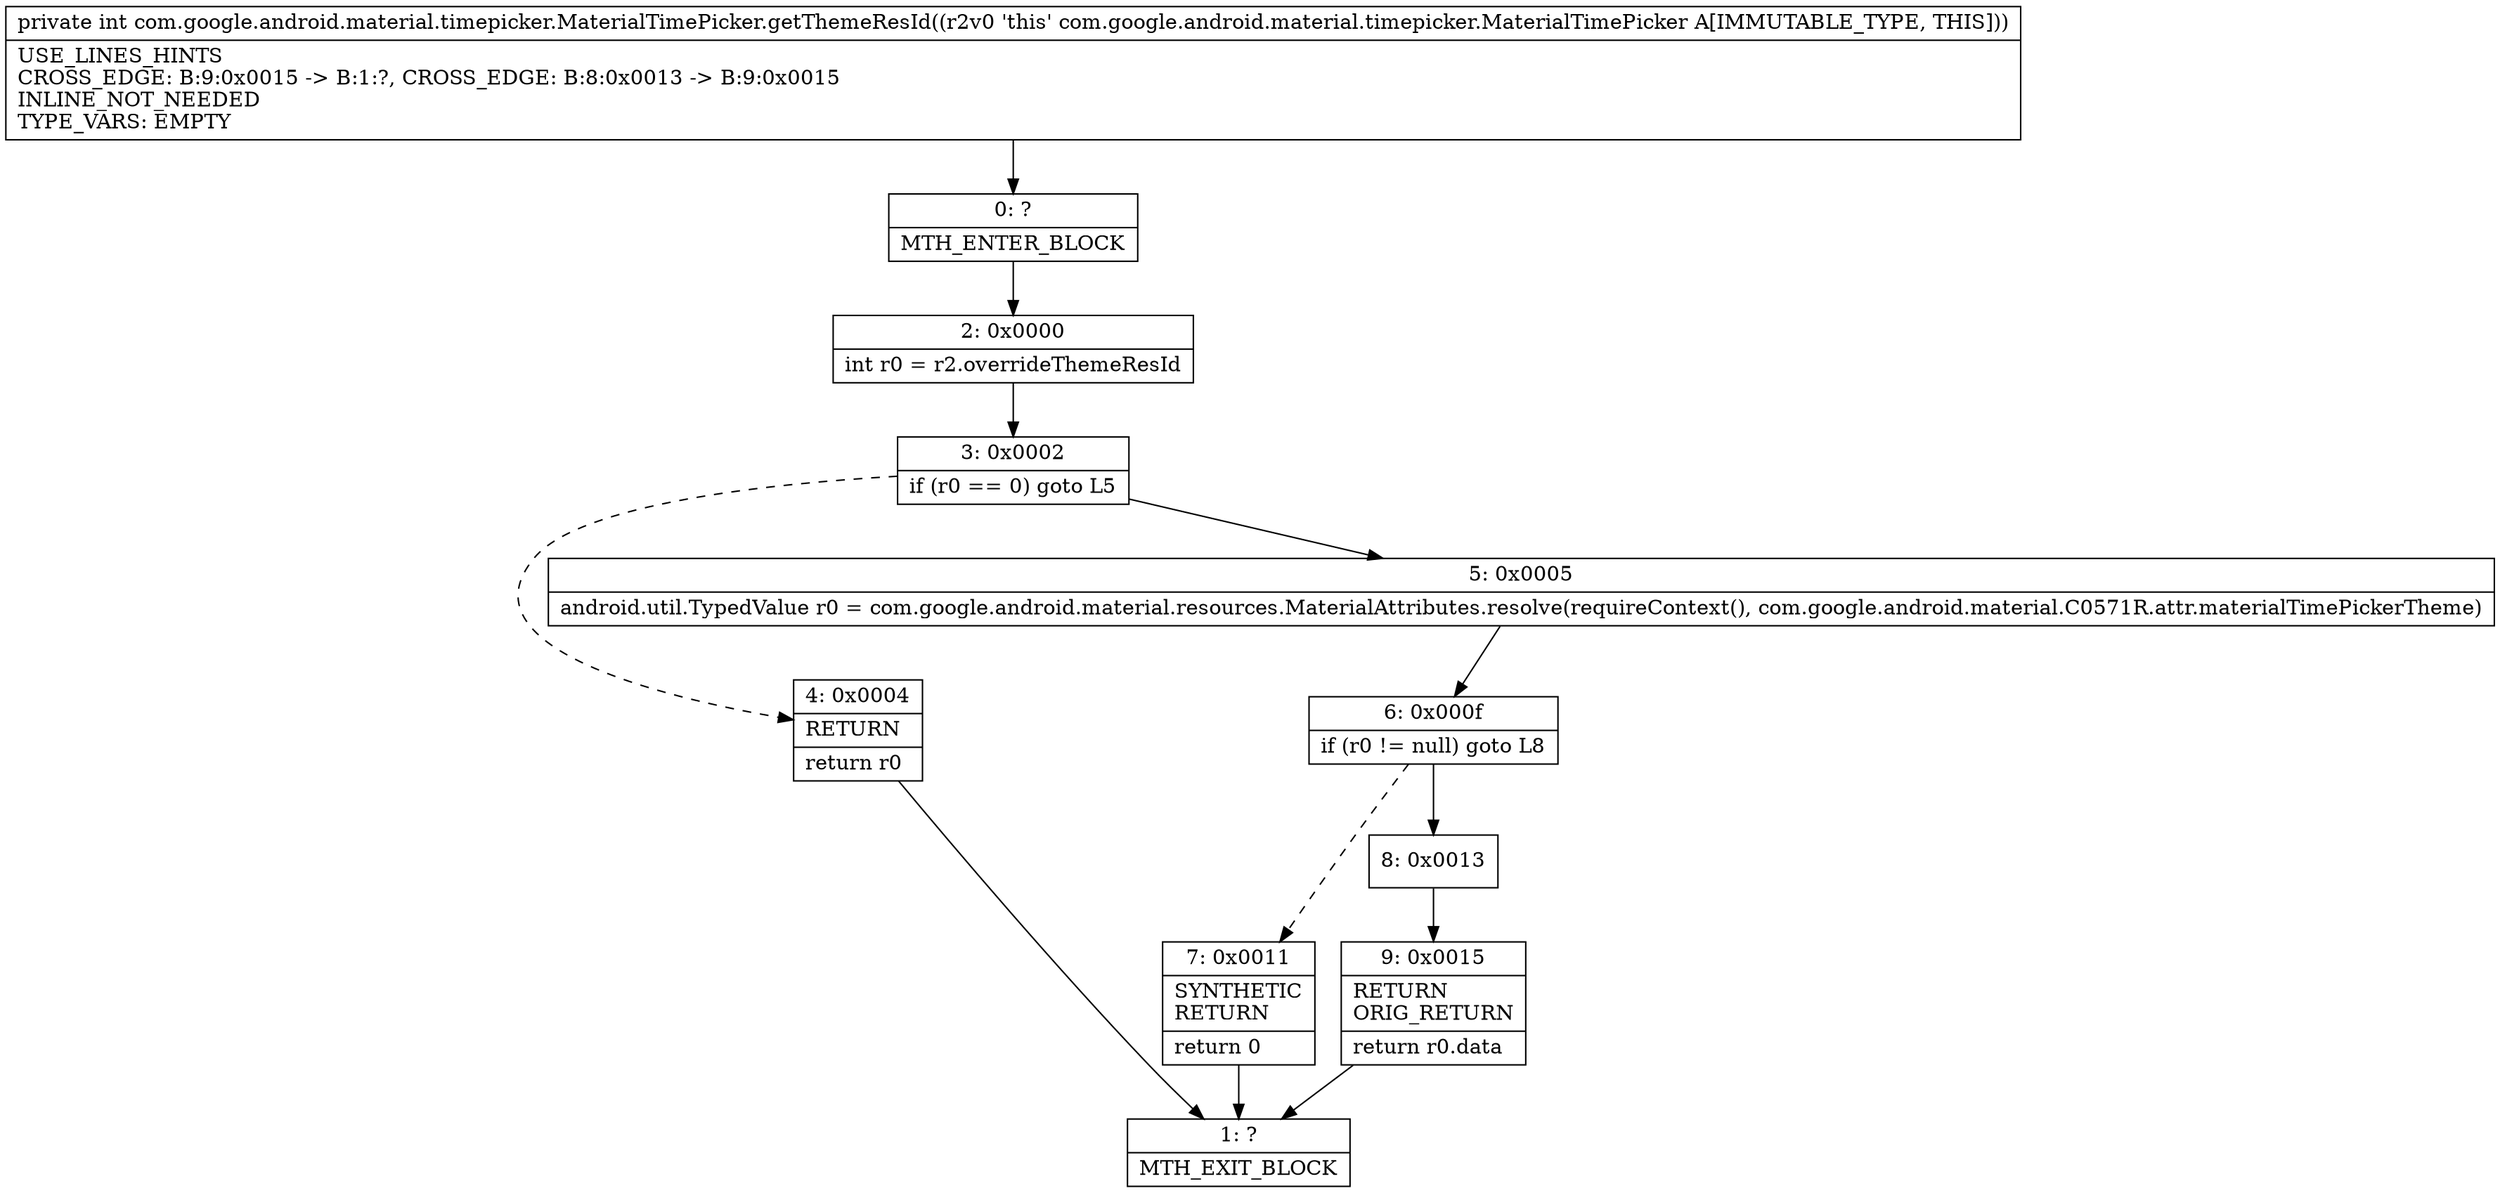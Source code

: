 digraph "CFG forcom.google.android.material.timepicker.MaterialTimePicker.getThemeResId()I" {
Node_0 [shape=record,label="{0\:\ ?|MTH_ENTER_BLOCK\l}"];
Node_2 [shape=record,label="{2\:\ 0x0000|int r0 = r2.overrideThemeResId\l}"];
Node_3 [shape=record,label="{3\:\ 0x0002|if (r0 == 0) goto L5\l}"];
Node_4 [shape=record,label="{4\:\ 0x0004|RETURN\l|return r0\l}"];
Node_1 [shape=record,label="{1\:\ ?|MTH_EXIT_BLOCK\l}"];
Node_5 [shape=record,label="{5\:\ 0x0005|android.util.TypedValue r0 = com.google.android.material.resources.MaterialAttributes.resolve(requireContext(), com.google.android.material.C0571R.attr.materialTimePickerTheme)\l}"];
Node_6 [shape=record,label="{6\:\ 0x000f|if (r0 != null) goto L8\l}"];
Node_7 [shape=record,label="{7\:\ 0x0011|SYNTHETIC\lRETURN\l|return 0\l}"];
Node_8 [shape=record,label="{8\:\ 0x0013}"];
Node_9 [shape=record,label="{9\:\ 0x0015|RETURN\lORIG_RETURN\l|return r0.data\l}"];
MethodNode[shape=record,label="{private int com.google.android.material.timepicker.MaterialTimePicker.getThemeResId((r2v0 'this' com.google.android.material.timepicker.MaterialTimePicker A[IMMUTABLE_TYPE, THIS]))  | USE_LINES_HINTS\lCROSS_EDGE: B:9:0x0015 \-\> B:1:?, CROSS_EDGE: B:8:0x0013 \-\> B:9:0x0015\lINLINE_NOT_NEEDED\lTYPE_VARS: EMPTY\l}"];
MethodNode -> Node_0;Node_0 -> Node_2;
Node_2 -> Node_3;
Node_3 -> Node_4[style=dashed];
Node_3 -> Node_5;
Node_4 -> Node_1;
Node_5 -> Node_6;
Node_6 -> Node_7[style=dashed];
Node_6 -> Node_8;
Node_7 -> Node_1;
Node_8 -> Node_9;
Node_9 -> Node_1;
}

